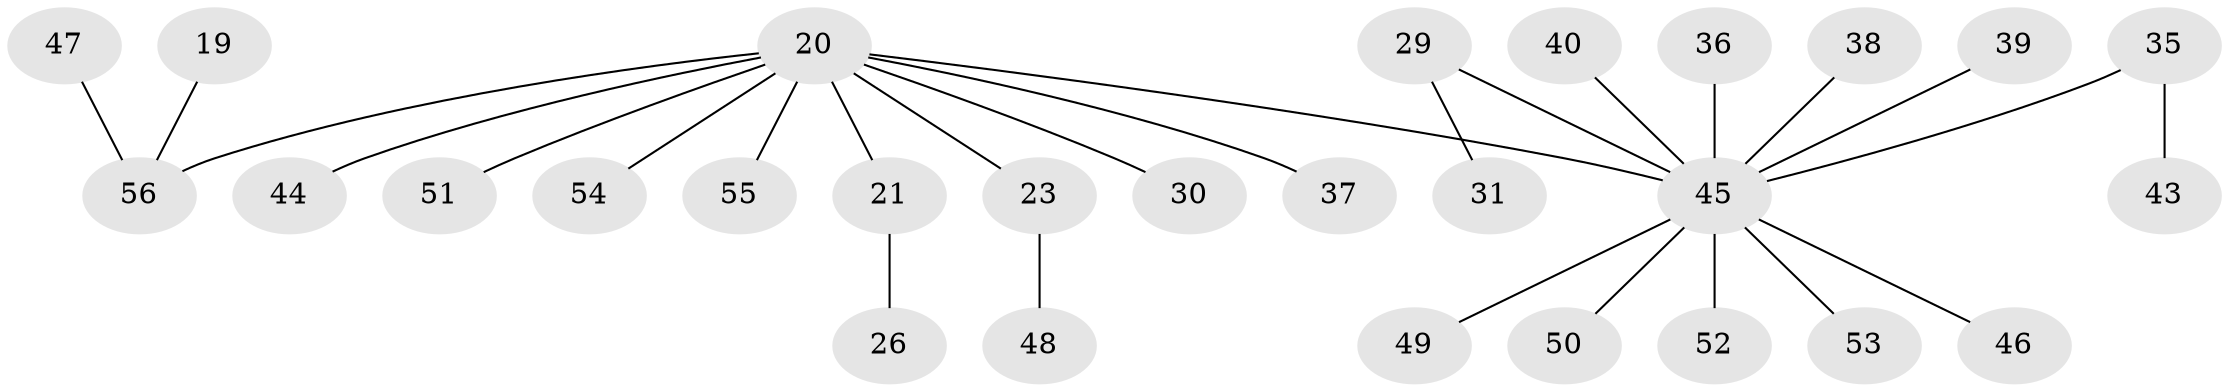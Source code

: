 // original degree distribution, {4: 0.07142857142857142, 7: 0.017857142857142856, 6: 0.03571428571428571, 2: 0.21428571428571427, 5: 0.017857142857142856, 3: 0.08928571428571429, 1: 0.5535714285714286}
// Generated by graph-tools (version 1.1) at 2025/53/03/09/25 04:53:32]
// undirected, 28 vertices, 27 edges
graph export_dot {
graph [start="1"]
  node [color=gray90,style=filled];
  19;
  20 [super="+11+16+14"];
  21;
  23;
  26;
  29;
  30;
  31;
  35;
  36;
  37;
  38;
  39;
  40;
  43;
  44;
  45 [super="+42+18+22+28"];
  46;
  47;
  48;
  49;
  50;
  51;
  52;
  53;
  54;
  55;
  56 [super="+15"];
  19 -- 56;
  20 -- 44;
  20 -- 51;
  20 -- 21;
  20 -- 54;
  20 -- 30;
  20 -- 55;
  20 -- 37;
  20 -- 23;
  20 -- 56;
  20 -- 45;
  21 -- 26;
  23 -- 48;
  29 -- 31;
  29 -- 45;
  35 -- 43;
  35 -- 45;
  36 -- 45;
  38 -- 45;
  39 -- 45;
  40 -- 45;
  45 -- 53;
  45 -- 46;
  45 -- 49;
  45 -- 50;
  45 -- 52;
  47 -- 56;
}
